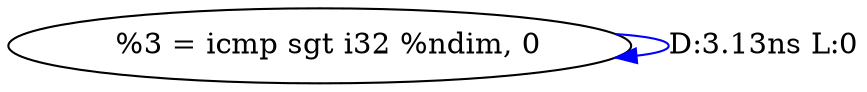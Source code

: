 digraph {
Node0x2edfd00[label="  %3 = icmp sgt i32 %ndim, 0"];
Node0x2edfd00 -> Node0x2edfd00[label="D:3.13ns L:0",color=blue];
}

